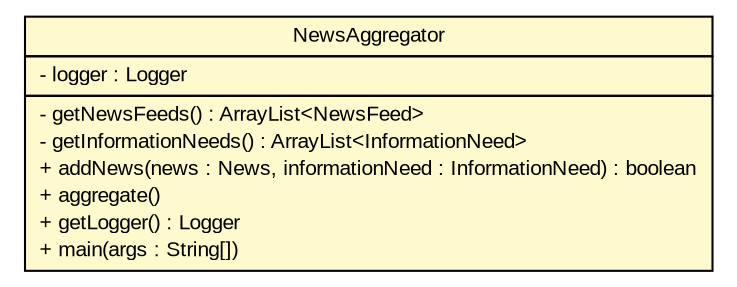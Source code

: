 #!/usr/local/bin/dot
#
# Class diagram 
# Generated by UMLGraph version 5.2 (http://www.umlgraph.org/)
#

digraph G {
	edge [fontname="arial",fontsize=10,labelfontname="arial",labelfontsize=10];
	node [fontname="arial",fontsize=10,shape=plaintext];
	nodesep=0.25;
	ranksep=0.5;
	// tud.iir.news.NewsAggregator
	c47527 [label=<<table title="tud.iir.news.NewsAggregator" border="0" cellborder="1" cellspacing="0" cellpadding="2" port="p" bgcolor="lemonChiffon" href="./NewsAggregator.html">
		<tr><td><table border="0" cellspacing="0" cellpadding="1">
<tr><td align="center" balign="center"> NewsAggregator </td></tr>
		</table></td></tr>
		<tr><td><table border="0" cellspacing="0" cellpadding="1">
<tr><td align="left" balign="left"> - logger : Logger </td></tr>
		</table></td></tr>
		<tr><td><table border="0" cellspacing="0" cellpadding="1">
<tr><td align="left" balign="left"> - getNewsFeeds() : ArrayList&lt;NewsFeed&gt; </td></tr>
<tr><td align="left" balign="left"> - getInformationNeeds() : ArrayList&lt;InformationNeed&gt; </td></tr>
<tr><td align="left" balign="left"> + addNews(news : News, informationNeed : InformationNeed) : boolean </td></tr>
<tr><td align="left" balign="left"> + aggregate() </td></tr>
<tr><td align="left" balign="left"> + getLogger() : Logger </td></tr>
<tr><td align="left" balign="left"> + main(args : String[]) </td></tr>
		</table></td></tr>
		</table>>, fontname="arial", fontcolor="black", fontsize=10.0];
}

